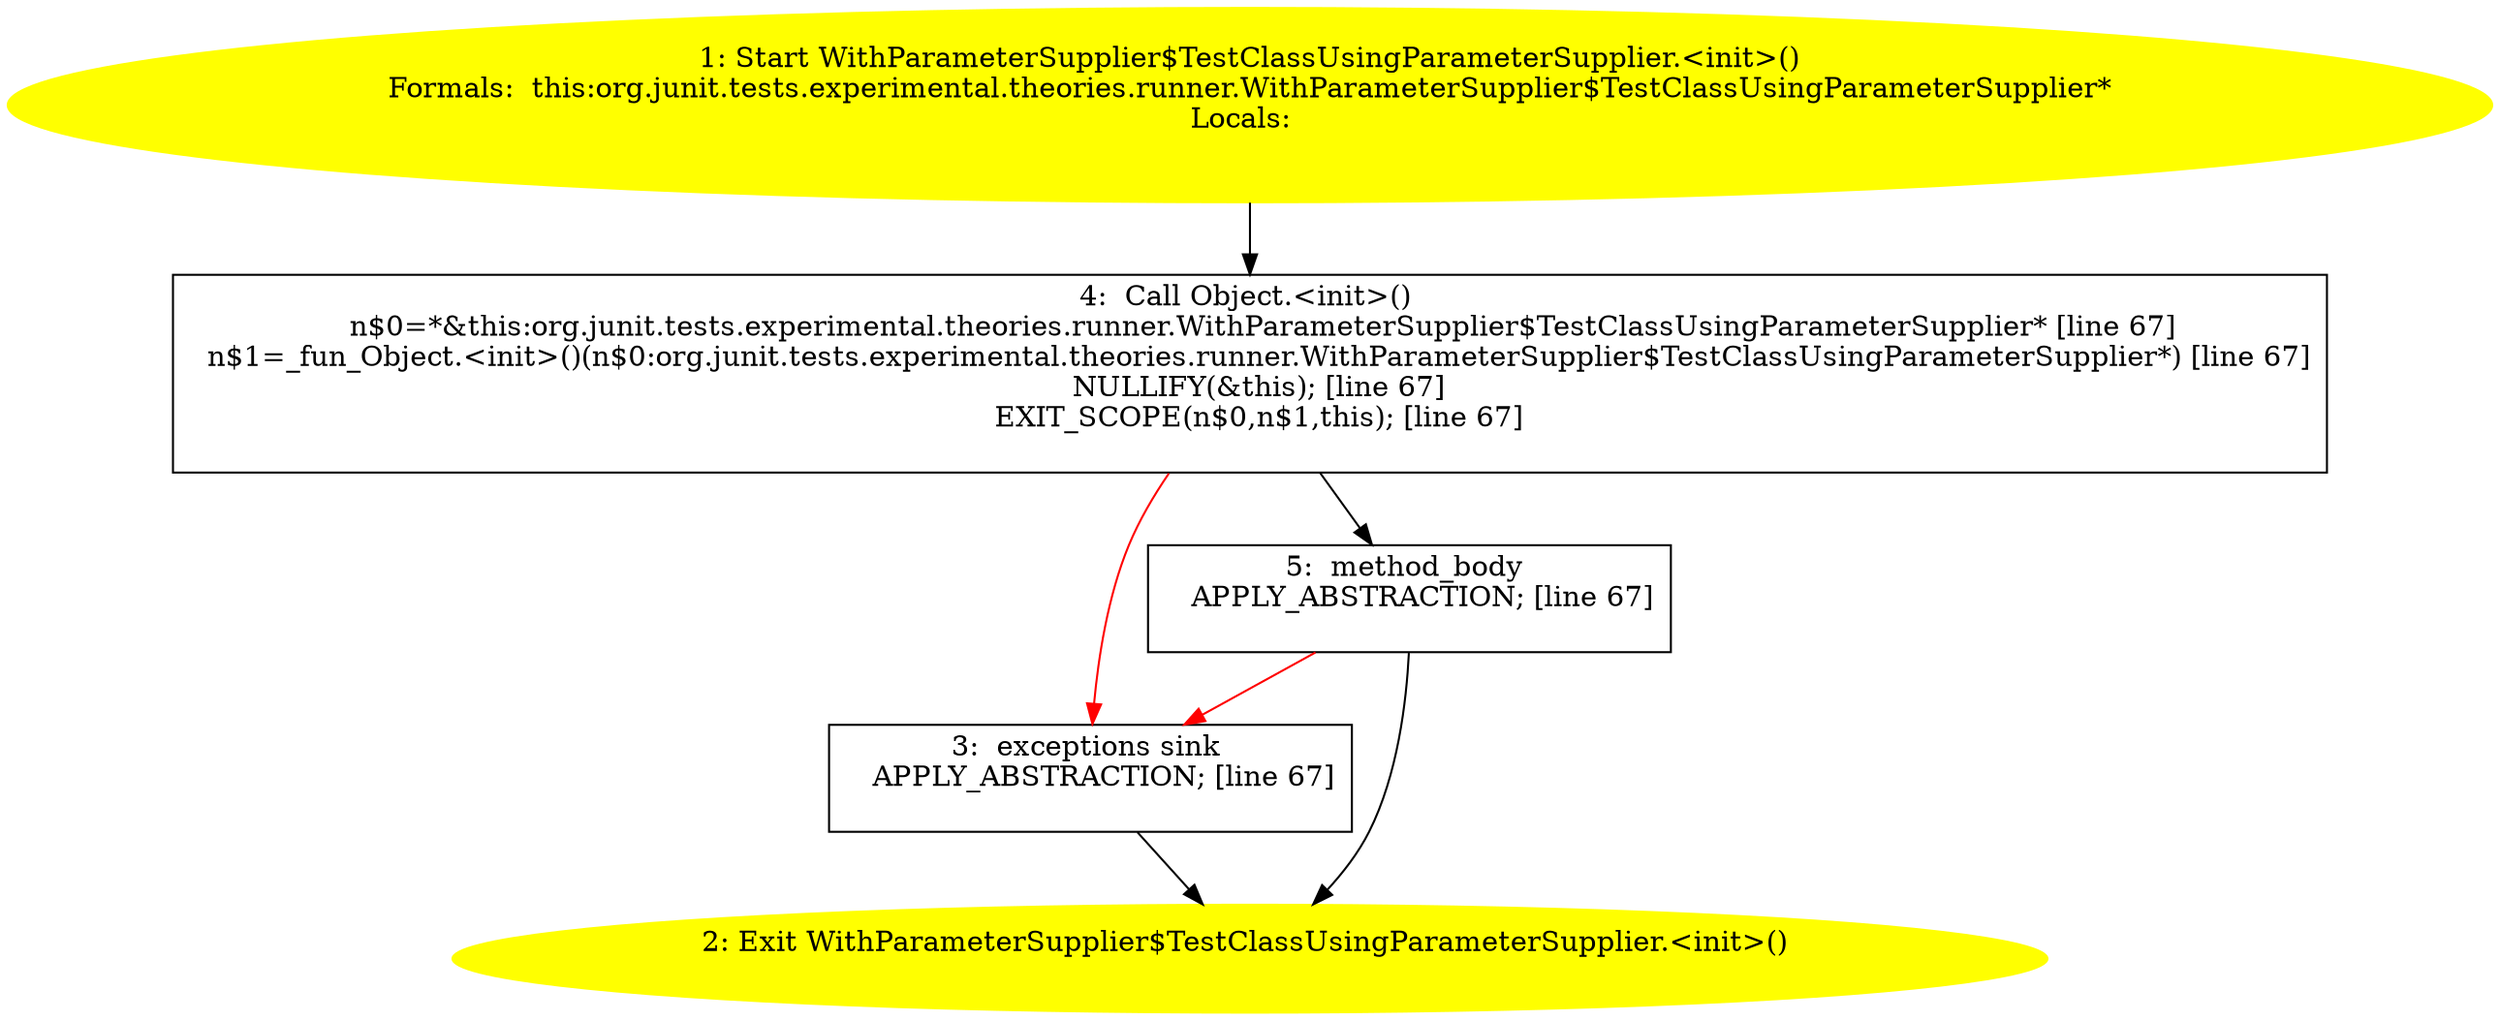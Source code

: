 /* @generated */
digraph cfg {
"org.junit.tests.experimental.theories.runner.WithParameterSupplier$TestClassUsingParameterSupplier.<.6518dbf26e48db8f09a95009df592582_1" [label="1: Start WithParameterSupplier$TestClassUsingParameterSupplier.<init>()\nFormals:  this:org.junit.tests.experimental.theories.runner.WithParameterSupplier$TestClassUsingParameterSupplier*\nLocals:  \n  " color=yellow style=filled]
	

	 "org.junit.tests.experimental.theories.runner.WithParameterSupplier$TestClassUsingParameterSupplier.<.6518dbf26e48db8f09a95009df592582_1" -> "org.junit.tests.experimental.theories.runner.WithParameterSupplier$TestClassUsingParameterSupplier.<.6518dbf26e48db8f09a95009df592582_4" ;
"org.junit.tests.experimental.theories.runner.WithParameterSupplier$TestClassUsingParameterSupplier.<.6518dbf26e48db8f09a95009df592582_2" [label="2: Exit WithParameterSupplier$TestClassUsingParameterSupplier.<init>() \n  " color=yellow style=filled]
	

"org.junit.tests.experimental.theories.runner.WithParameterSupplier$TestClassUsingParameterSupplier.<.6518dbf26e48db8f09a95009df592582_3" [label="3:  exceptions sink \n   APPLY_ABSTRACTION; [line 67]\n " shape="box"]
	

	 "org.junit.tests.experimental.theories.runner.WithParameterSupplier$TestClassUsingParameterSupplier.<.6518dbf26e48db8f09a95009df592582_3" -> "org.junit.tests.experimental.theories.runner.WithParameterSupplier$TestClassUsingParameterSupplier.<.6518dbf26e48db8f09a95009df592582_2" ;
"org.junit.tests.experimental.theories.runner.WithParameterSupplier$TestClassUsingParameterSupplier.<.6518dbf26e48db8f09a95009df592582_4" [label="4:  Call Object.<init>() \n   n$0=*&this:org.junit.tests.experimental.theories.runner.WithParameterSupplier$TestClassUsingParameterSupplier* [line 67]\n  n$1=_fun_Object.<init>()(n$0:org.junit.tests.experimental.theories.runner.WithParameterSupplier$TestClassUsingParameterSupplier*) [line 67]\n  NULLIFY(&this); [line 67]\n  EXIT_SCOPE(n$0,n$1,this); [line 67]\n " shape="box"]
	

	 "org.junit.tests.experimental.theories.runner.WithParameterSupplier$TestClassUsingParameterSupplier.<.6518dbf26e48db8f09a95009df592582_4" -> "org.junit.tests.experimental.theories.runner.WithParameterSupplier$TestClassUsingParameterSupplier.<.6518dbf26e48db8f09a95009df592582_5" ;
	 "org.junit.tests.experimental.theories.runner.WithParameterSupplier$TestClassUsingParameterSupplier.<.6518dbf26e48db8f09a95009df592582_4" -> "org.junit.tests.experimental.theories.runner.WithParameterSupplier$TestClassUsingParameterSupplier.<.6518dbf26e48db8f09a95009df592582_3" [color="red" ];
"org.junit.tests.experimental.theories.runner.WithParameterSupplier$TestClassUsingParameterSupplier.<.6518dbf26e48db8f09a95009df592582_5" [label="5:  method_body \n   APPLY_ABSTRACTION; [line 67]\n " shape="box"]
	

	 "org.junit.tests.experimental.theories.runner.WithParameterSupplier$TestClassUsingParameterSupplier.<.6518dbf26e48db8f09a95009df592582_5" -> "org.junit.tests.experimental.theories.runner.WithParameterSupplier$TestClassUsingParameterSupplier.<.6518dbf26e48db8f09a95009df592582_2" ;
	 "org.junit.tests.experimental.theories.runner.WithParameterSupplier$TestClassUsingParameterSupplier.<.6518dbf26e48db8f09a95009df592582_5" -> "org.junit.tests.experimental.theories.runner.WithParameterSupplier$TestClassUsingParameterSupplier.<.6518dbf26e48db8f09a95009df592582_3" [color="red" ];
}
